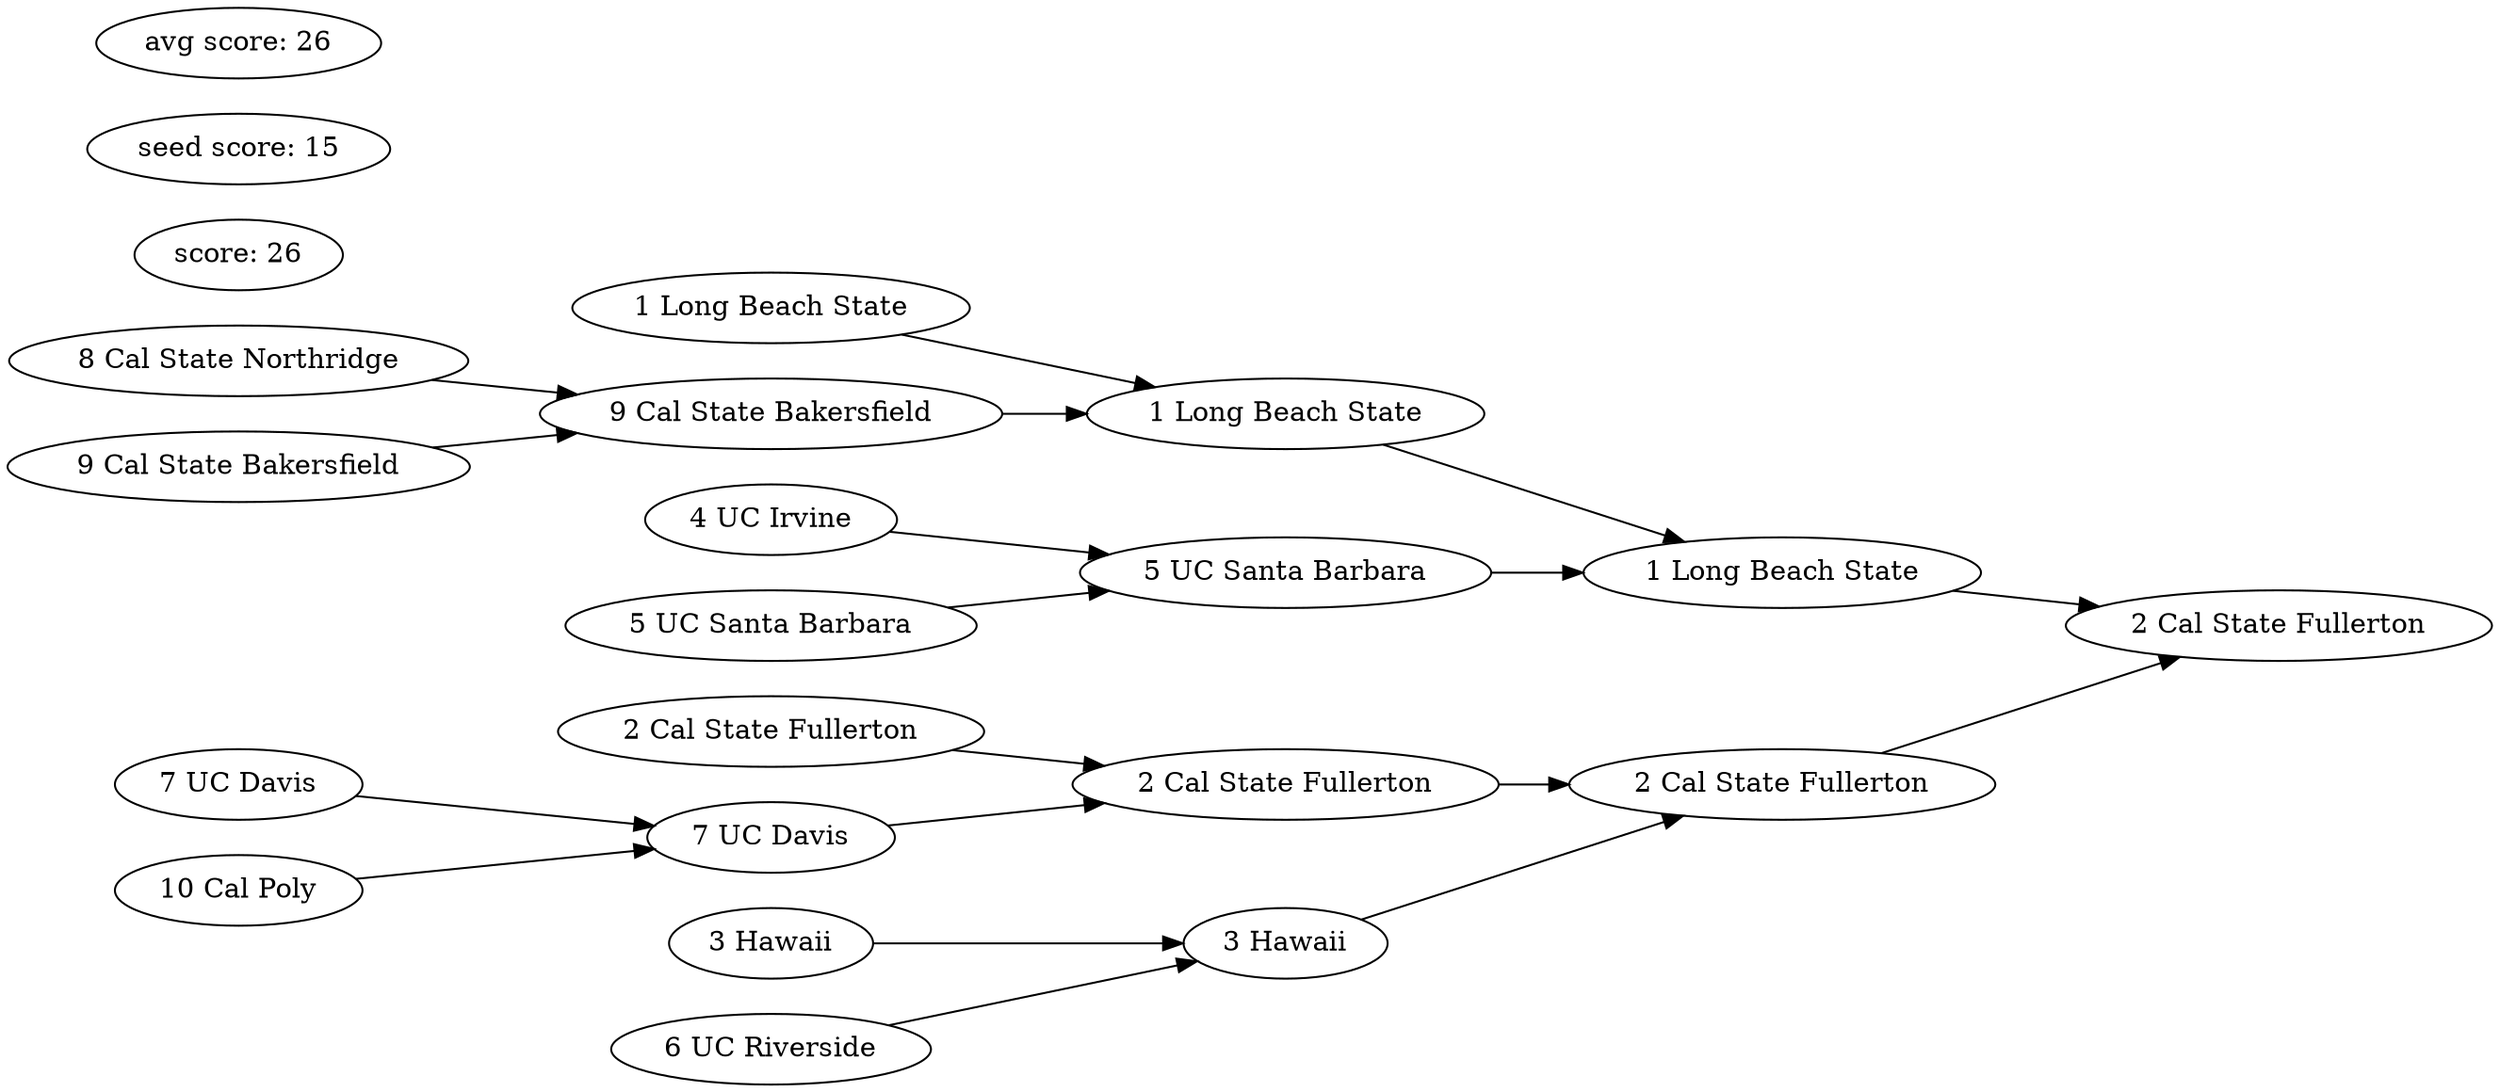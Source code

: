 digraph {
graph [rankdir=LR];"t1" [label="2 Cal State Fullerton"];
"t2" [label="1 Long Beach State"];
"t3" [label="1 Long Beach State"];
"t4" [label="1 Long Beach State"];
"t5" [label="9 Cal State Bakersfield"];
"t6" [label="8 Cal State Northridge"];
"t7" [label="9 Cal State Bakersfield"];
"t6" -> "t5";
"t7" -> "t5";
"t4" -> "t3";
"t5" -> "t3";
"t8" [label="5 UC Santa Barbara"];
"t9" [label="4 UC Irvine"];
"t10" [label="5 UC Santa Barbara"];
"t9" -> "t8";
"t10" -> "t8";
"t3" -> "t2";
"t8" -> "t2";
"t11" [label="2 Cal State Fullerton"];
"t12" [label="2 Cal State Fullerton"];
"t13" [label="2 Cal State Fullerton"];
"t14" [label="7 UC Davis"];
"t15" [label="7 UC Davis"];
"t16" [label="10 Cal Poly"];
"t15" -> "t14";
"t16" -> "t14";
"t13" -> "t12";
"t14" -> "t12";
"t17" [label="3 Hawaii"];
"t18" [label="3 Hawaii"];
"t19" [label="6 UC Riverside"];
"t18" -> "t17";
"t19" -> "t17";
"t12" -> "t11";
"t17" -> "t11";
"t2" -> "t1";
"t11" -> "t1";
score [label="score: 26"];
seed [label="seed score: 15"];
max [label="avg score: 26"];
}
